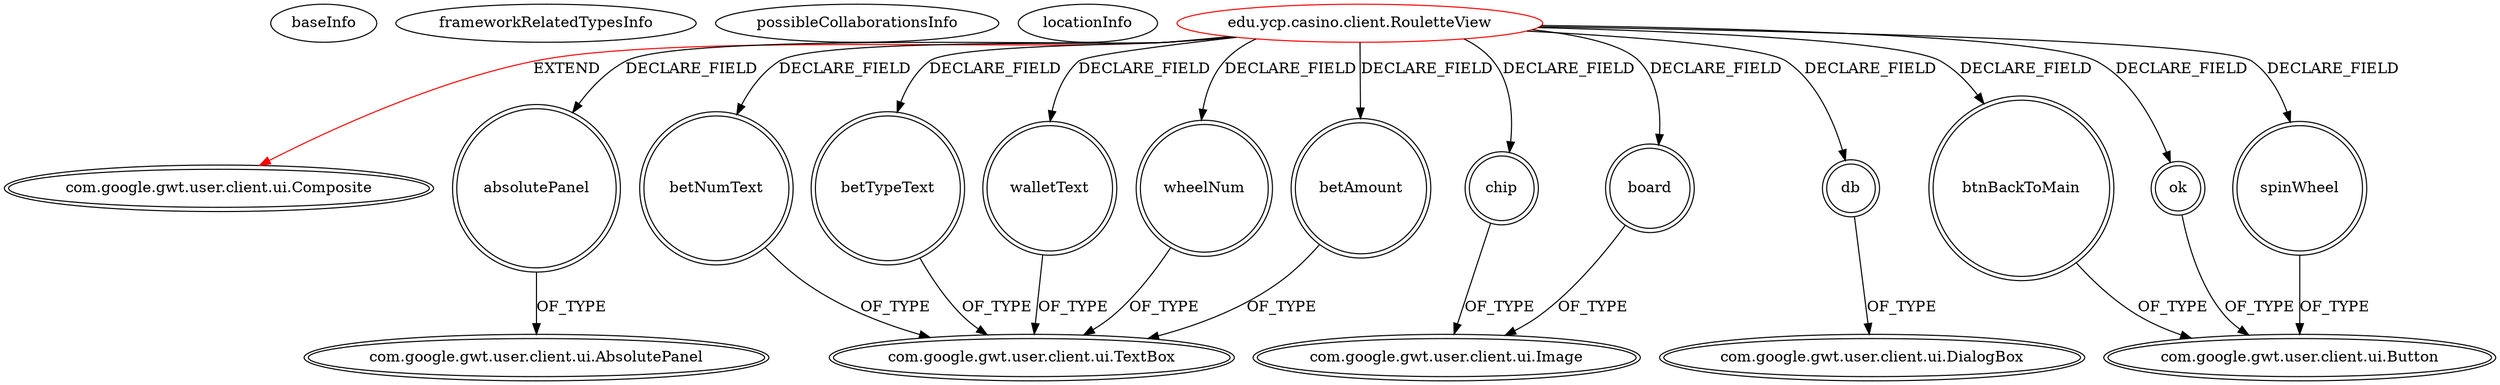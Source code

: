 digraph {
baseInfo[graphId=1118,category="extension_graph",isAnonymous=false,possibleRelation=false]
frameworkRelatedTypesInfo[0="com.google.gwt.user.client.ui.Composite"]
possibleCollaborationsInfo[]
locationInfo[projectName="dandrew2-CS230-Software-Project",filePath="/dandrew2-CS230-Software-Project/CS230-Software-Project-master/src/edu/ycp/casino/client/RouletteView.java",contextSignature="RouletteView",graphId="1118"]
0[label="edu.ycp.casino.client.RouletteView",vertexType="ROOT_CLIENT_CLASS_DECLARATION",isFrameworkType=false,color=red]
1[label="com.google.gwt.user.client.ui.Composite",vertexType="FRAMEWORK_CLASS_TYPE",isFrameworkType=true,peripheries=2]
2[label="absolutePanel",vertexType="FIELD_DECLARATION",isFrameworkType=true,peripheries=2,shape=circle]
3[label="com.google.gwt.user.client.ui.AbsolutePanel",vertexType="FRAMEWORK_CLASS_TYPE",isFrameworkType=true,peripheries=2]
4[label="betAmount",vertexType="FIELD_DECLARATION",isFrameworkType=true,peripheries=2,shape=circle]
5[label="com.google.gwt.user.client.ui.TextBox",vertexType="FRAMEWORK_CLASS_TYPE",isFrameworkType=true,peripheries=2]
6[label="betNumText",vertexType="FIELD_DECLARATION",isFrameworkType=true,peripheries=2,shape=circle]
8[label="betTypeText",vertexType="FIELD_DECLARATION",isFrameworkType=true,peripheries=2,shape=circle]
10[label="board",vertexType="FIELD_DECLARATION",isFrameworkType=true,peripheries=2,shape=circle]
11[label="com.google.gwt.user.client.ui.Image",vertexType="FRAMEWORK_CLASS_TYPE",isFrameworkType=true,peripheries=2]
12[label="btnBackToMain",vertexType="FIELD_DECLARATION",isFrameworkType=true,peripheries=2,shape=circle]
13[label="com.google.gwt.user.client.ui.Button",vertexType="FRAMEWORK_CLASS_TYPE",isFrameworkType=true,peripheries=2]
14[label="chip",vertexType="FIELD_DECLARATION",isFrameworkType=true,peripheries=2,shape=circle]
16[label="db",vertexType="FIELD_DECLARATION",isFrameworkType=true,peripheries=2,shape=circle]
17[label="com.google.gwt.user.client.ui.DialogBox",vertexType="FRAMEWORK_CLASS_TYPE",isFrameworkType=true,peripheries=2]
18[label="ok",vertexType="FIELD_DECLARATION",isFrameworkType=true,peripheries=2,shape=circle]
20[label="spinWheel",vertexType="FIELD_DECLARATION",isFrameworkType=true,peripheries=2,shape=circle]
22[label="walletText",vertexType="FIELD_DECLARATION",isFrameworkType=true,peripheries=2,shape=circle]
24[label="wheelNum",vertexType="FIELD_DECLARATION",isFrameworkType=true,peripheries=2,shape=circle]
0->1[label="EXTEND",color=red]
0->2[label="DECLARE_FIELD"]
2->3[label="OF_TYPE"]
0->4[label="DECLARE_FIELD"]
4->5[label="OF_TYPE"]
0->6[label="DECLARE_FIELD"]
6->5[label="OF_TYPE"]
0->8[label="DECLARE_FIELD"]
8->5[label="OF_TYPE"]
0->10[label="DECLARE_FIELD"]
10->11[label="OF_TYPE"]
0->12[label="DECLARE_FIELD"]
12->13[label="OF_TYPE"]
0->14[label="DECLARE_FIELD"]
14->11[label="OF_TYPE"]
0->16[label="DECLARE_FIELD"]
16->17[label="OF_TYPE"]
0->18[label="DECLARE_FIELD"]
18->13[label="OF_TYPE"]
0->20[label="DECLARE_FIELD"]
20->13[label="OF_TYPE"]
0->22[label="DECLARE_FIELD"]
22->5[label="OF_TYPE"]
0->24[label="DECLARE_FIELD"]
24->5[label="OF_TYPE"]
}
